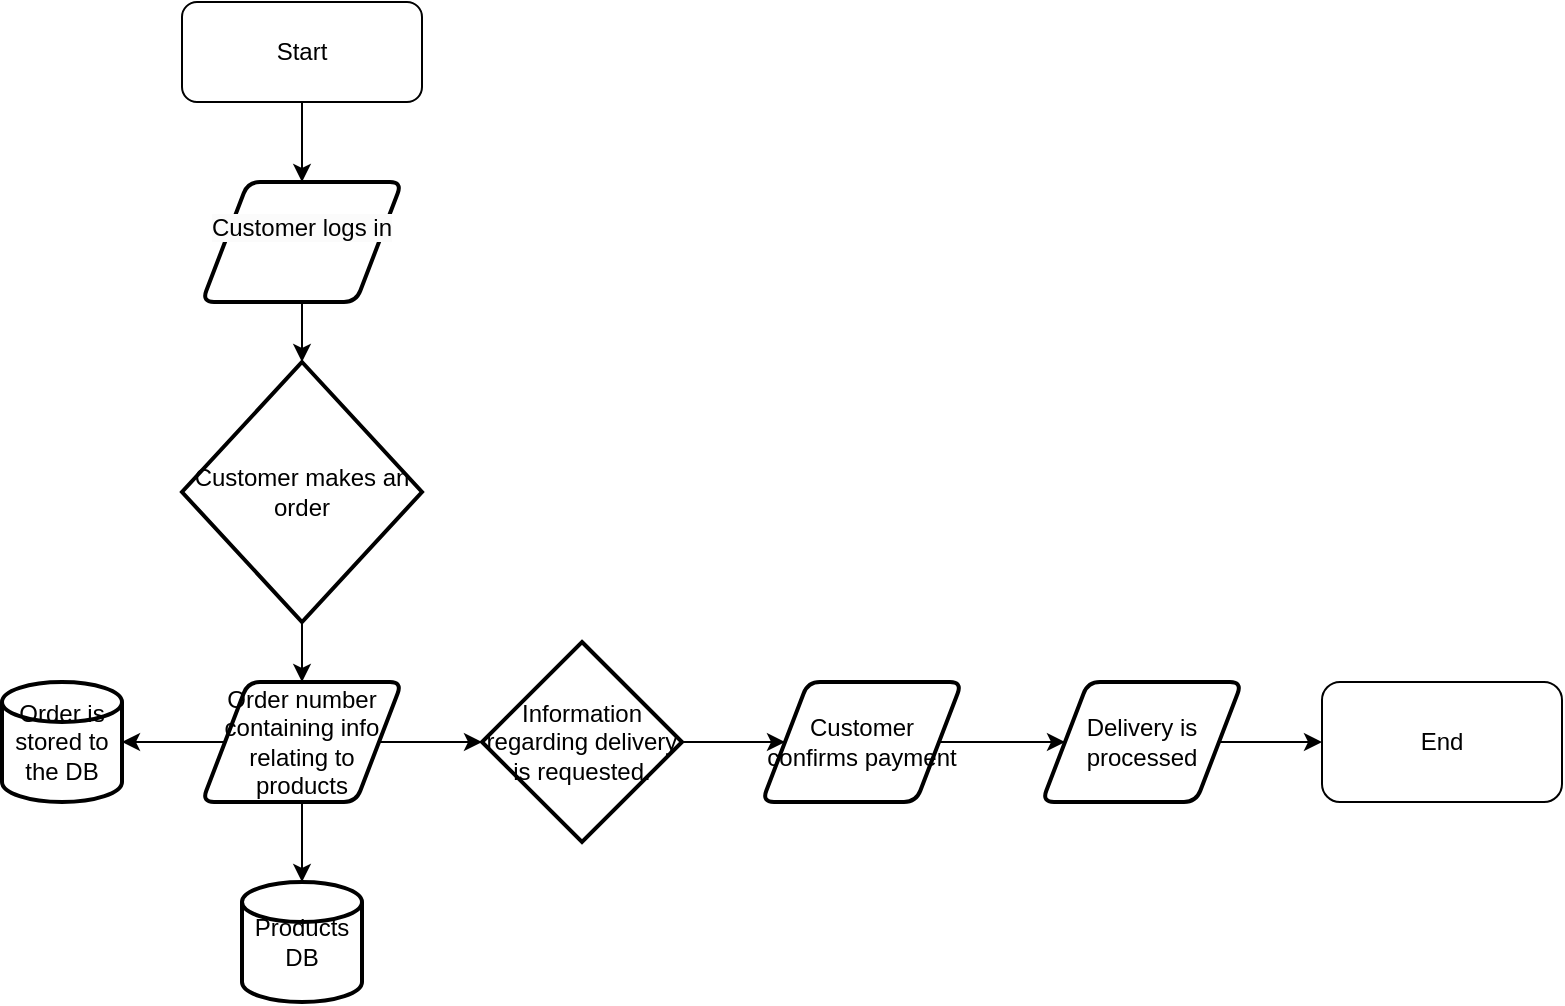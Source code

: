 <mxfile version="24.7.17">
  <diagram id="C5RBs43oDa-KdzZeNtuy" name="Page-1">
    <mxGraphModel dx="2625" dy="1408" grid="1" gridSize="10" guides="1" tooltips="1" connect="1" arrows="1" fold="1" page="1" pageScale="1" pageWidth="827" pageHeight="1169" math="0" shadow="0">
      <root>
        <mxCell id="WIyWlLk6GJQsqaUBKTNV-0" />
        <mxCell id="WIyWlLk6GJQsqaUBKTNV-1" parent="WIyWlLk6GJQsqaUBKTNV-0" />
        <mxCell id="sCsu-MIhGZqQafXh_FeE-1" value="&#xa;&lt;span style=&quot;color: rgb(0, 0, 0); font-family: Helvetica; font-size: 12px; font-style: normal; font-variant-ligatures: normal; font-variant-caps: normal; font-weight: 400; letter-spacing: normal; orphans: 2; text-align: center; text-indent: 0px; text-transform: none; widows: 2; word-spacing: 0px; -webkit-text-stroke-width: 0px; white-space: normal; background-color: rgb(251, 251, 251); text-decoration-thickness: initial; text-decoration-style: initial; text-decoration-color: initial; display: inline !important; float: none;&quot;&gt;Customer logs in&lt;/span&gt;&#xa;&#xa;" style="shape=parallelogram;html=1;strokeWidth=2;perimeter=parallelogramPerimeter;whiteSpace=wrap;rounded=1;arcSize=12;size=0.23;" vertex="1" parent="WIyWlLk6GJQsqaUBKTNV-1">
          <mxGeometry x="140" y="110" width="100" height="60" as="geometry" />
        </mxCell>
        <mxCell id="sCsu-MIhGZqQafXh_FeE-16" style="edgeStyle=orthogonalEdgeStyle;rounded=0;orthogonalLoop=1;jettySize=auto;html=1;exitX=0.5;exitY=1;exitDx=0;exitDy=0;exitPerimeter=0;entryX=0.5;entryY=0;entryDx=0;entryDy=0;" edge="1" parent="WIyWlLk6GJQsqaUBKTNV-1" source="sCsu-MIhGZqQafXh_FeE-4" target="sCsu-MIhGZqQafXh_FeE-6">
          <mxGeometry relative="1" as="geometry" />
        </mxCell>
        <mxCell id="sCsu-MIhGZqQafXh_FeE-4" value="Customer makes an order" style="strokeWidth=2;html=1;shape=mxgraph.flowchart.decision;whiteSpace=wrap;" vertex="1" parent="WIyWlLk6GJQsqaUBKTNV-1">
          <mxGeometry x="130" y="200" width="120" height="130" as="geometry" />
        </mxCell>
        <mxCell id="sCsu-MIhGZqQafXh_FeE-5" value="Order is stored to the DB" style="strokeWidth=2;html=1;shape=mxgraph.flowchart.database;whiteSpace=wrap;" vertex="1" parent="WIyWlLk6GJQsqaUBKTNV-1">
          <mxGeometry x="40" y="360" width="60" height="60" as="geometry" />
        </mxCell>
        <mxCell id="sCsu-MIhGZqQafXh_FeE-6" value="Order number containing info relating to products" style="shape=parallelogram;html=1;strokeWidth=2;perimeter=parallelogramPerimeter;whiteSpace=wrap;rounded=1;arcSize=12;size=0.23;" vertex="1" parent="WIyWlLk6GJQsqaUBKTNV-1">
          <mxGeometry x="140" y="360" width="100" height="60" as="geometry" />
        </mxCell>
        <mxCell id="sCsu-MIhGZqQafXh_FeE-7" value="Products DB" style="strokeWidth=2;html=1;shape=mxgraph.flowchart.database;whiteSpace=wrap;" vertex="1" parent="WIyWlLk6GJQsqaUBKTNV-1">
          <mxGeometry x="160" y="460" width="60" height="60" as="geometry" />
        </mxCell>
        <mxCell id="sCsu-MIhGZqQafXh_FeE-19" style="edgeStyle=orthogonalEdgeStyle;rounded=0;orthogonalLoop=1;jettySize=auto;html=1;exitX=1;exitY=0.5;exitDx=0;exitDy=0;exitPerimeter=0;entryX=0;entryY=0.5;entryDx=0;entryDy=0;" edge="1" parent="WIyWlLk6GJQsqaUBKTNV-1" source="sCsu-MIhGZqQafXh_FeE-8" target="sCsu-MIhGZqQafXh_FeE-9">
          <mxGeometry relative="1" as="geometry" />
        </mxCell>
        <mxCell id="sCsu-MIhGZqQafXh_FeE-8" value="Information regarding delivery is requested." style="strokeWidth=2;html=1;shape=mxgraph.flowchart.decision;whiteSpace=wrap;" vertex="1" parent="WIyWlLk6GJQsqaUBKTNV-1">
          <mxGeometry x="280" y="340" width="100" height="100" as="geometry" />
        </mxCell>
        <mxCell id="sCsu-MIhGZqQafXh_FeE-20" style="edgeStyle=orthogonalEdgeStyle;rounded=0;orthogonalLoop=1;jettySize=auto;html=1;exitX=1;exitY=0.5;exitDx=0;exitDy=0;entryX=0;entryY=0.5;entryDx=0;entryDy=0;" edge="1" parent="WIyWlLk6GJQsqaUBKTNV-1" source="sCsu-MIhGZqQafXh_FeE-9" target="sCsu-MIhGZqQafXh_FeE-10">
          <mxGeometry relative="1" as="geometry" />
        </mxCell>
        <mxCell id="sCsu-MIhGZqQafXh_FeE-9" value="Customer confirms payment" style="shape=parallelogram;html=1;strokeWidth=2;perimeter=parallelogramPerimeter;whiteSpace=wrap;rounded=1;arcSize=12;size=0.23;" vertex="1" parent="WIyWlLk6GJQsqaUBKTNV-1">
          <mxGeometry x="420" y="360" width="100" height="60" as="geometry" />
        </mxCell>
        <mxCell id="sCsu-MIhGZqQafXh_FeE-21" style="edgeStyle=orthogonalEdgeStyle;rounded=0;orthogonalLoop=1;jettySize=auto;html=1;exitX=1;exitY=0.5;exitDx=0;exitDy=0;entryX=0;entryY=0.5;entryDx=0;entryDy=0;" edge="1" parent="WIyWlLk6GJQsqaUBKTNV-1" source="sCsu-MIhGZqQafXh_FeE-10" target="sCsu-MIhGZqQafXh_FeE-12">
          <mxGeometry relative="1" as="geometry" />
        </mxCell>
        <mxCell id="sCsu-MIhGZqQafXh_FeE-10" value="Delivery is processed" style="shape=parallelogram;html=1;strokeWidth=2;perimeter=parallelogramPerimeter;whiteSpace=wrap;rounded=1;arcSize=12;size=0.23;" vertex="1" parent="WIyWlLk6GJQsqaUBKTNV-1">
          <mxGeometry x="560" y="360" width="100" height="60" as="geometry" />
        </mxCell>
        <mxCell id="sCsu-MIhGZqQafXh_FeE-13" style="edgeStyle=orthogonalEdgeStyle;rounded=0;orthogonalLoop=1;jettySize=auto;html=1;exitX=0.5;exitY=1;exitDx=0;exitDy=0;entryX=0.5;entryY=0;entryDx=0;entryDy=0;" edge="1" parent="WIyWlLk6GJQsqaUBKTNV-1" source="sCsu-MIhGZqQafXh_FeE-11" target="sCsu-MIhGZqQafXh_FeE-1">
          <mxGeometry relative="1" as="geometry" />
        </mxCell>
        <mxCell id="sCsu-MIhGZqQafXh_FeE-11" value="Start" style="rounded=1;whiteSpace=wrap;html=1;" vertex="1" parent="WIyWlLk6GJQsqaUBKTNV-1">
          <mxGeometry x="130" y="20" width="120" height="50" as="geometry" />
        </mxCell>
        <mxCell id="sCsu-MIhGZqQafXh_FeE-12" value="End" style="rounded=1;whiteSpace=wrap;html=1;" vertex="1" parent="WIyWlLk6GJQsqaUBKTNV-1">
          <mxGeometry x="700" y="360" width="120" height="60" as="geometry" />
        </mxCell>
        <mxCell id="sCsu-MIhGZqQafXh_FeE-14" style="edgeStyle=orthogonalEdgeStyle;rounded=0;orthogonalLoop=1;jettySize=auto;html=1;entryX=0.5;entryY=0;entryDx=0;entryDy=0;entryPerimeter=0;" edge="1" parent="WIyWlLk6GJQsqaUBKTNV-1" source="sCsu-MIhGZqQafXh_FeE-1" target="sCsu-MIhGZqQafXh_FeE-4">
          <mxGeometry relative="1" as="geometry" />
        </mxCell>
        <mxCell id="sCsu-MIhGZqQafXh_FeE-15" style="edgeStyle=orthogonalEdgeStyle;rounded=0;orthogonalLoop=1;jettySize=auto;html=1;entryX=1;entryY=0.5;entryDx=0;entryDy=0;entryPerimeter=0;" edge="1" parent="WIyWlLk6GJQsqaUBKTNV-1" source="sCsu-MIhGZqQafXh_FeE-6" target="sCsu-MIhGZqQafXh_FeE-5">
          <mxGeometry relative="1" as="geometry" />
        </mxCell>
        <mxCell id="sCsu-MIhGZqQafXh_FeE-17" style="edgeStyle=orthogonalEdgeStyle;rounded=0;orthogonalLoop=1;jettySize=auto;html=1;exitX=0.5;exitY=1;exitDx=0;exitDy=0;entryX=0.5;entryY=0;entryDx=0;entryDy=0;entryPerimeter=0;" edge="1" parent="WIyWlLk6GJQsqaUBKTNV-1" source="sCsu-MIhGZqQafXh_FeE-6" target="sCsu-MIhGZqQafXh_FeE-7">
          <mxGeometry relative="1" as="geometry" />
        </mxCell>
        <mxCell id="sCsu-MIhGZqQafXh_FeE-18" style="edgeStyle=orthogonalEdgeStyle;rounded=0;orthogonalLoop=1;jettySize=auto;html=1;exitX=1;exitY=0.5;exitDx=0;exitDy=0;entryX=0;entryY=0.5;entryDx=0;entryDy=0;entryPerimeter=0;" edge="1" parent="WIyWlLk6GJQsqaUBKTNV-1" source="sCsu-MIhGZqQafXh_FeE-6" target="sCsu-MIhGZqQafXh_FeE-8">
          <mxGeometry relative="1" as="geometry" />
        </mxCell>
      </root>
    </mxGraphModel>
  </diagram>
</mxfile>
